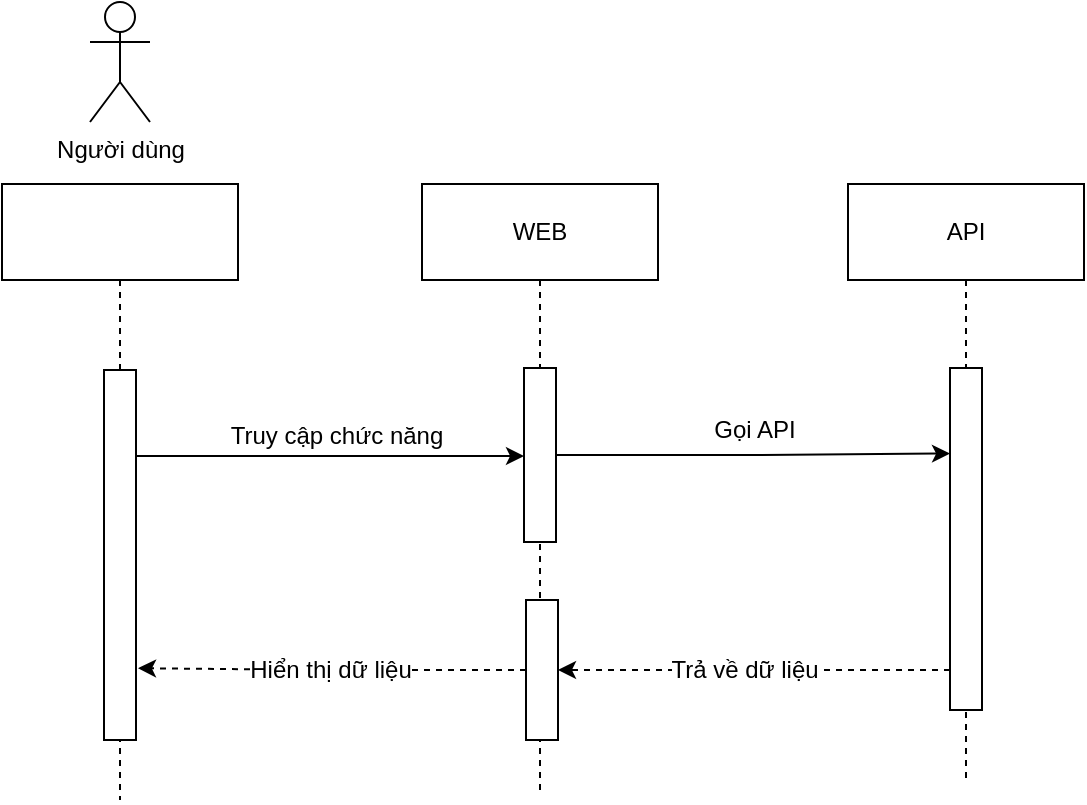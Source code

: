 <mxfile version="14.0.3" type="github">
  <diagram id="kgpKYQtTHZ0yAKxKKP6v" name="Add form">
    <mxGraphModel dx="1088" dy="594" grid="0" gridSize="10" guides="1" tooltips="1" connect="1" arrows="1" fold="1" page="1" pageScale="1" pageWidth="850" pageHeight="1100" math="0" shadow="0">
      <root>
        <mxCell id="0" />
        <mxCell id="1" parent="0" />
        <mxCell id="o7nt08adotZNTpTJL4ZL-1" value="Người dùng" style="shape=umlActor;verticalLabelPosition=bottom;verticalAlign=top;html=1;outlineConnect=0;" vertex="1" parent="1">
          <mxGeometry x="202" y="77" width="30" height="60" as="geometry" />
        </mxCell>
        <mxCell id="o7nt08adotZNTpTJL4ZL-30" style="edgeStyle=orthogonalEdgeStyle;rounded=0;orthogonalLoop=1;jettySize=auto;html=1;dashed=1;endArrow=none;endFill=0;fontSize=12;" edge="1" parent="1" source="o7nt08adotZNTpTJL4ZL-2">
          <mxGeometry relative="1" as="geometry">
            <mxPoint x="217" y="476" as="targetPoint" />
          </mxGeometry>
        </mxCell>
        <mxCell id="o7nt08adotZNTpTJL4ZL-2" value="" style="rounded=0;whiteSpace=wrap;html=1;" vertex="1" parent="1">
          <mxGeometry x="158" y="168" width="118" height="48" as="geometry" />
        </mxCell>
        <mxCell id="o7nt08adotZNTpTJL4ZL-28" style="edgeStyle=orthogonalEdgeStyle;rounded=0;orthogonalLoop=1;jettySize=auto;html=1;endArrow=none;endFill=0;fontSize=12;dashed=1;" edge="1" parent="1" source="o7nt08adotZNTpTJL4ZL-3">
          <mxGeometry relative="1" as="geometry">
            <mxPoint x="427" y="472" as="targetPoint" />
          </mxGeometry>
        </mxCell>
        <mxCell id="o7nt08adotZNTpTJL4ZL-3" value="WEB" style="rounded=0;whiteSpace=wrap;html=1;" vertex="1" parent="1">
          <mxGeometry x="368" y="168" width="118" height="48" as="geometry" />
        </mxCell>
        <mxCell id="o7nt08adotZNTpTJL4ZL-29" style="edgeStyle=orthogonalEdgeStyle;rounded=0;orthogonalLoop=1;jettySize=auto;html=1;dashed=1;endArrow=none;endFill=0;fontSize=12;" edge="1" parent="1" source="o7nt08adotZNTpTJL4ZL-4">
          <mxGeometry relative="1" as="geometry">
            <mxPoint x="640" y="467" as="targetPoint" />
          </mxGeometry>
        </mxCell>
        <mxCell id="o7nt08adotZNTpTJL4ZL-4" value="API" style="rounded=0;whiteSpace=wrap;html=1;" vertex="1" parent="1">
          <mxGeometry x="581" y="168" width="118" height="48" as="geometry" />
        </mxCell>
        <mxCell id="o7nt08adotZNTpTJL4ZL-16" style="edgeStyle=orthogonalEdgeStyle;rounded=0;orthogonalLoop=1;jettySize=auto;html=1;endArrow=classic;endFill=1;" edge="1" parent="1" source="o7nt08adotZNTpTJL4ZL-8" target="o7nt08adotZNTpTJL4ZL-10">
          <mxGeometry relative="1" as="geometry">
            <Array as="points">
              <mxPoint x="279" y="304" />
              <mxPoint x="279" y="304" />
            </Array>
          </mxGeometry>
        </mxCell>
        <mxCell id="o7nt08adotZNTpTJL4ZL-8" value="" style="rounded=0;whiteSpace=wrap;html=1;" vertex="1" parent="1">
          <mxGeometry x="209" y="261" width="16" height="185" as="geometry" />
        </mxCell>
        <mxCell id="o7nt08adotZNTpTJL4ZL-26" style="edgeStyle=orthogonalEdgeStyle;rounded=0;orthogonalLoop=1;jettySize=auto;html=1;entryX=0;entryY=0.25;entryDx=0;entryDy=0;endArrow=classic;endFill=1;fontSize=12;" edge="1" parent="1" source="o7nt08adotZNTpTJL4ZL-10" target="o7nt08adotZNTpTJL4ZL-14">
          <mxGeometry relative="1" as="geometry" />
        </mxCell>
        <mxCell id="o7nt08adotZNTpTJL4ZL-10" value="" style="rounded=0;whiteSpace=wrap;html=1;" vertex="1" parent="1">
          <mxGeometry x="419" y="260" width="16" height="87" as="geometry" />
        </mxCell>
        <mxCell id="o7nt08adotZNTpTJL4ZL-20" style="edgeStyle=orthogonalEdgeStyle;rounded=0;orthogonalLoop=1;jettySize=auto;html=1;entryX=1.063;entryY=0.806;entryDx=0;entryDy=0;entryPerimeter=0;dashed=1;endArrow=classic;endFill=1;fontSize=12;" edge="1" parent="1" source="o7nt08adotZNTpTJL4ZL-12" target="o7nt08adotZNTpTJL4ZL-8">
          <mxGeometry relative="1" as="geometry" />
        </mxCell>
        <mxCell id="o7nt08adotZNTpTJL4ZL-21" value="Hiển thị dữ liệu" style="edgeLabel;html=1;align=center;verticalAlign=middle;resizable=0;points=[];fontSize=12;" vertex="1" connectable="0" parent="o7nt08adotZNTpTJL4ZL-20">
          <mxGeometry x="-0.243" y="-1" relative="1" as="geometry">
            <mxPoint x="-24" y="0.96" as="offset" />
          </mxGeometry>
        </mxCell>
        <mxCell id="o7nt08adotZNTpTJL4ZL-12" value="" style="rounded=0;whiteSpace=wrap;html=1;" vertex="1" parent="1">
          <mxGeometry x="420" y="376" width="16" height="70" as="geometry" />
        </mxCell>
        <mxCell id="o7nt08adotZNTpTJL4ZL-19" style="edgeStyle=orthogonalEdgeStyle;rounded=0;orthogonalLoop=1;jettySize=auto;html=1;entryX=1;entryY=0.5;entryDx=0;entryDy=0;endArrow=classic;endFill=1;dashed=1;" edge="1" parent="1" source="o7nt08adotZNTpTJL4ZL-14" target="o7nt08adotZNTpTJL4ZL-12">
          <mxGeometry relative="1" as="geometry">
            <Array as="points">
              <mxPoint x="593" y="411" />
              <mxPoint x="593" y="411" />
            </Array>
          </mxGeometry>
        </mxCell>
        <mxCell id="o7nt08adotZNTpTJL4ZL-22" value="Trả về dữ liệu" style="edgeLabel;html=1;align=center;verticalAlign=middle;resizable=0;points=[];fontSize=12;" vertex="1" connectable="0" parent="o7nt08adotZNTpTJL4ZL-19">
          <mxGeometry x="-0.107" relative="1" as="geometry">
            <mxPoint x="-16" as="offset" />
          </mxGeometry>
        </mxCell>
        <mxCell id="o7nt08adotZNTpTJL4ZL-14" value="" style="rounded=0;whiteSpace=wrap;html=1;" vertex="1" parent="1">
          <mxGeometry x="632" y="260" width="16" height="171" as="geometry" />
        </mxCell>
        <mxCell id="o7nt08adotZNTpTJL4ZL-24" value="Truy cập chức năng" style="text;html=1;align=center;verticalAlign=middle;resizable=0;points=[];autosize=1;fontSize=12;" vertex="1" parent="1">
          <mxGeometry x="267" y="285" width="116" height="18" as="geometry" />
        </mxCell>
        <mxCell id="o7nt08adotZNTpTJL4ZL-27" value="Gọi API" style="text;html=1;align=center;verticalAlign=middle;resizable=0;points=[];autosize=1;fontSize=12;" vertex="1" parent="1">
          <mxGeometry x="508" y="282" width="51" height="18" as="geometry" />
        </mxCell>
      </root>
    </mxGraphModel>
  </diagram>
</mxfile>
